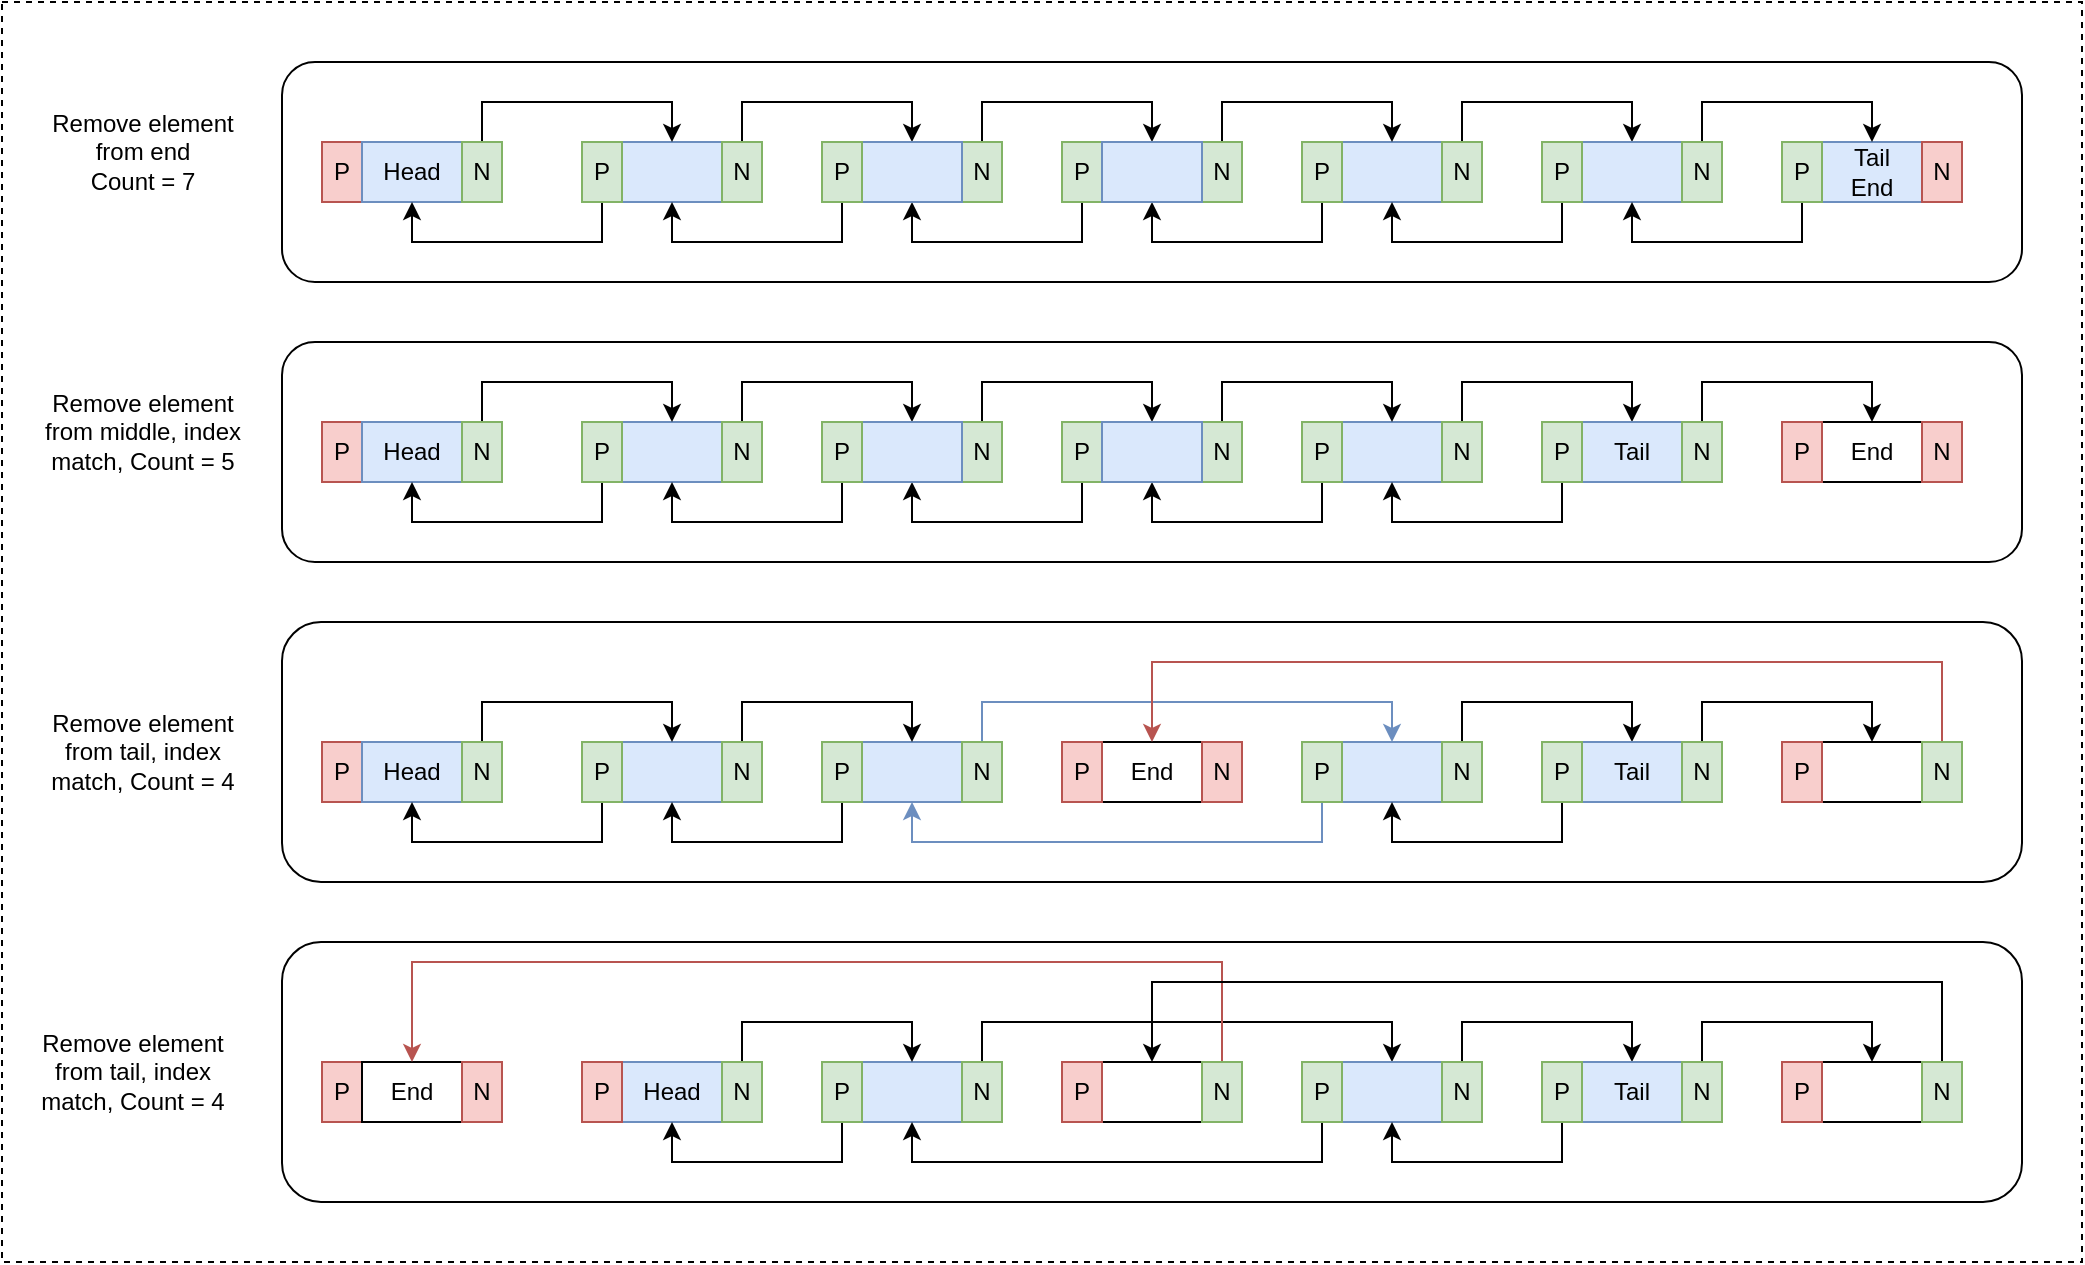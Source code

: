 <mxfile version="21.6.8" type="device">
  <diagram id="AWm_jJoB_fNz4sVHrzt7" name="Page-1">
    <mxGraphModel dx="1434" dy="836" grid="1" gridSize="10" guides="1" tooltips="1" connect="1" arrows="1" fold="1" page="1" pageScale="1" pageWidth="1100" pageHeight="850" math="0" shadow="0">
      <root>
        <mxCell id="0" />
        <mxCell id="1" parent="0" />
        <mxCell id="xCLratQha8wNEaTg-RPP-1" value="" style="rounded=0;whiteSpace=wrap;html=1;dashed=1;" parent="1" vertex="1">
          <mxGeometry x="30" y="10" width="1040" height="630" as="geometry" />
        </mxCell>
        <mxCell id="q6rLTLklX5a6nk730e43-357" value="" style="rounded=1;whiteSpace=wrap;html=1;" parent="1" vertex="1">
          <mxGeometry x="170" y="320" width="870" height="130" as="geometry" />
        </mxCell>
        <mxCell id="q6rLTLklX5a6nk730e43-358" value="P" style="rounded=0;whiteSpace=wrap;html=1;fillColor=#f8cecc;strokeColor=#b85450;" parent="1" vertex="1">
          <mxGeometry x="190" y="380" width="20" height="30" as="geometry" />
        </mxCell>
        <mxCell id="q6rLTLklX5a6nk730e43-359" value="Head" style="rounded=0;whiteSpace=wrap;html=1;fillColor=#dae8fc;strokeColor=#6c8ebf;" parent="1" vertex="1">
          <mxGeometry x="210" y="380" width="50" height="30" as="geometry" />
        </mxCell>
        <mxCell id="q6rLTLklX5a6nk730e43-360" value="N" style="rounded=0;whiteSpace=wrap;html=1;" parent="1" vertex="1">
          <mxGeometry x="260" y="380" width="20" height="30" as="geometry" />
        </mxCell>
        <mxCell id="q6rLTLklX5a6nk730e43-361" value="P" style="rounded=0;whiteSpace=wrap;html=1;" parent="1" vertex="1">
          <mxGeometry x="320" y="380" width="20" height="30" as="geometry" />
        </mxCell>
        <mxCell id="q6rLTLklX5a6nk730e43-362" value="" style="rounded=0;whiteSpace=wrap;html=1;fillColor=#dae8fc;strokeColor=#6c8ebf;" parent="1" vertex="1">
          <mxGeometry x="340" y="380" width="50" height="30" as="geometry" />
        </mxCell>
        <mxCell id="q6rLTLklX5a6nk730e43-363" value="N" style="rounded=0;whiteSpace=wrap;html=1;" parent="1" vertex="1">
          <mxGeometry x="390" y="380" width="20" height="30" as="geometry" />
        </mxCell>
        <mxCell id="q6rLTLklX5a6nk730e43-364" value="P" style="rounded=0;whiteSpace=wrap;html=1;" parent="1" vertex="1">
          <mxGeometry x="440" y="380" width="20" height="30" as="geometry" />
        </mxCell>
        <mxCell id="q6rLTLklX5a6nk730e43-365" value="" style="rounded=0;whiteSpace=wrap;html=1;fillColor=#dae8fc;strokeColor=#6c8ebf;" parent="1" vertex="1">
          <mxGeometry x="460" y="380" width="50" height="30" as="geometry" />
        </mxCell>
        <mxCell id="q6rLTLklX5a6nk730e43-366" value="N" style="rounded=0;whiteSpace=wrap;html=1;" parent="1" vertex="1">
          <mxGeometry x="510" y="380" width="20" height="30" as="geometry" />
        </mxCell>
        <mxCell id="q6rLTLklX5a6nk730e43-367" value="N" style="rounded=0;whiteSpace=wrap;html=1;" parent="1" vertex="1">
          <mxGeometry x="260" y="380" width="20" height="30" as="geometry" />
        </mxCell>
        <mxCell id="q6rLTLklX5a6nk730e43-368" value="P" style="rounded=0;whiteSpace=wrap;html=1;" parent="1" vertex="1">
          <mxGeometry x="320" y="380" width="20" height="30" as="geometry" />
        </mxCell>
        <mxCell id="q6rLTLklX5a6nk730e43-369" value="N" style="rounded=0;whiteSpace=wrap;html=1;" parent="1" vertex="1">
          <mxGeometry x="390" y="380" width="20" height="30" as="geometry" />
        </mxCell>
        <mxCell id="q6rLTLklX5a6nk730e43-370" value="P" style="rounded=0;whiteSpace=wrap;html=1;" parent="1" vertex="1">
          <mxGeometry x="440" y="380" width="20" height="30" as="geometry" />
        </mxCell>
        <mxCell id="q6rLTLklX5a6nk730e43-371" style="edgeStyle=orthogonalEdgeStyle;rounded=0;orthogonalLoop=1;jettySize=auto;html=1;exitX=0.5;exitY=0;exitDx=0;exitDy=0;entryX=0.5;entryY=0;entryDx=0;entryDy=0;" parent="1" source="q6rLTLklX5a6nk730e43-372" target="q6rLTLklX5a6nk730e43-362" edge="1">
          <mxGeometry relative="1" as="geometry" />
        </mxCell>
        <mxCell id="q6rLTLklX5a6nk730e43-372" value="N" style="rounded=0;whiteSpace=wrap;html=1;fillColor=#f8cecc;strokeColor=#b85450;" parent="1" vertex="1">
          <mxGeometry x="260" y="380" width="20" height="30" as="geometry" />
        </mxCell>
        <mxCell id="q6rLTLklX5a6nk730e43-373" style="edgeStyle=orthogonalEdgeStyle;rounded=0;orthogonalLoop=1;jettySize=auto;html=1;exitX=0.5;exitY=1;exitDx=0;exitDy=0;entryX=0.5;entryY=1;entryDx=0;entryDy=0;" parent="1" source="q6rLTLklX5a6nk730e43-374" target="q6rLTLklX5a6nk730e43-359" edge="1">
          <mxGeometry relative="1" as="geometry" />
        </mxCell>
        <mxCell id="q6rLTLklX5a6nk730e43-374" value="P" style="rounded=0;whiteSpace=wrap;html=1;fillColor=#d5e8d4;strokeColor=#82b366;" parent="1" vertex="1">
          <mxGeometry x="320" y="380" width="20" height="30" as="geometry" />
        </mxCell>
        <mxCell id="q6rLTLklX5a6nk730e43-375" style="edgeStyle=orthogonalEdgeStyle;rounded=0;orthogonalLoop=1;jettySize=auto;html=1;exitX=0.5;exitY=0;exitDx=0;exitDy=0;entryX=0.5;entryY=0;entryDx=0;entryDy=0;" parent="1" source="q6rLTLklX5a6nk730e43-376" target="q6rLTLklX5a6nk730e43-365" edge="1">
          <mxGeometry relative="1" as="geometry" />
        </mxCell>
        <mxCell id="q6rLTLklX5a6nk730e43-376" value="N" style="rounded=0;whiteSpace=wrap;html=1;fillColor=#d5e8d4;strokeColor=#82b366;" parent="1" vertex="1">
          <mxGeometry x="390" y="380" width="20" height="30" as="geometry" />
        </mxCell>
        <mxCell id="q6rLTLklX5a6nk730e43-412" style="edgeStyle=orthogonalEdgeStyle;rounded=0;orthogonalLoop=1;jettySize=auto;html=1;exitX=0.5;exitY=1;exitDx=0;exitDy=0;entryX=0.5;entryY=1;entryDx=0;entryDy=0;" parent="1" source="q6rLTLklX5a6nk730e43-377" target="q6rLTLklX5a6nk730e43-362" edge="1">
          <mxGeometry relative="1" as="geometry" />
        </mxCell>
        <mxCell id="q6rLTLklX5a6nk730e43-377" value="P" style="rounded=0;whiteSpace=wrap;html=1;fillColor=#d5e8d4;strokeColor=#82b366;" parent="1" vertex="1">
          <mxGeometry x="440" y="380" width="20" height="30" as="geometry" />
        </mxCell>
        <mxCell id="q6rLTLklX5a6nk730e43-378" style="edgeStyle=orthogonalEdgeStyle;rounded=0;orthogonalLoop=1;jettySize=auto;html=1;exitX=0.5;exitY=0;exitDx=0;exitDy=0;entryX=0.5;entryY=0;entryDx=0;entryDy=0;fillColor=#dae8fc;strokeColor=#6c8ebf;" parent="1" source="q6rLTLklX5a6nk730e43-379" target="q6rLTLklX5a6nk730e43-385" edge="1">
          <mxGeometry relative="1" as="geometry" />
        </mxCell>
        <mxCell id="q6rLTLklX5a6nk730e43-379" value="N" style="rounded=0;whiteSpace=wrap;html=1;fillColor=#d5e8d4;strokeColor=#82b366;" parent="1" vertex="1">
          <mxGeometry x="510" y="380" width="20" height="30" as="geometry" />
        </mxCell>
        <mxCell id="q6rLTLklX5a6nk730e43-380" value="N" style="rounded=0;whiteSpace=wrap;html=1;fillColor=#d5e8d4;strokeColor=#82b366;" parent="1" vertex="1">
          <mxGeometry x="260" y="380" width="20" height="30" as="geometry" />
        </mxCell>
        <mxCell id="q6rLTLklX5a6nk730e43-381" value="P" style="rounded=0;whiteSpace=wrap;html=1;" parent="1" vertex="1">
          <mxGeometry x="560" y="380" width="20" height="30" as="geometry" />
        </mxCell>
        <mxCell id="q6rLTLklX5a6nk730e43-382" value="End" style="rounded=0;whiteSpace=wrap;html=1;" parent="1" vertex="1">
          <mxGeometry x="580" y="380" width="50" height="30" as="geometry" />
        </mxCell>
        <mxCell id="q6rLTLklX5a6nk730e43-383" value="N" style="rounded=0;whiteSpace=wrap;html=1;" parent="1" vertex="1">
          <mxGeometry x="630" y="380" width="20" height="30" as="geometry" />
        </mxCell>
        <mxCell id="q6rLTLklX5a6nk730e43-384" value="P" style="rounded=0;whiteSpace=wrap;html=1;" parent="1" vertex="1">
          <mxGeometry x="680" y="380" width="20" height="30" as="geometry" />
        </mxCell>
        <mxCell id="q6rLTLklX5a6nk730e43-385" value="" style="rounded=0;whiteSpace=wrap;html=1;fillColor=#dae8fc;strokeColor=#6c8ebf;" parent="1" vertex="1">
          <mxGeometry x="700" y="380" width="50" height="30" as="geometry" />
        </mxCell>
        <mxCell id="q6rLTLklX5a6nk730e43-386" value="N" style="rounded=0;whiteSpace=wrap;html=1;" parent="1" vertex="1">
          <mxGeometry x="750" y="380" width="20" height="30" as="geometry" />
        </mxCell>
        <mxCell id="q6rLTLklX5a6nk730e43-387" value="P" style="rounded=0;whiteSpace=wrap;html=1;" parent="1" vertex="1">
          <mxGeometry x="560" y="380" width="20" height="30" as="geometry" />
        </mxCell>
        <mxCell id="q6rLTLklX5a6nk730e43-388" value="N" style="rounded=0;whiteSpace=wrap;html=1;" parent="1" vertex="1">
          <mxGeometry x="630" y="380" width="20" height="30" as="geometry" />
        </mxCell>
        <mxCell id="q6rLTLklX5a6nk730e43-389" value="P" style="rounded=0;whiteSpace=wrap;html=1;" parent="1" vertex="1">
          <mxGeometry x="680" y="380" width="20" height="30" as="geometry" />
        </mxCell>
        <mxCell id="q6rLTLklX5a6nk730e43-390" value="P" style="rounded=0;whiteSpace=wrap;html=1;fillColor=#f8cecc;strokeColor=#b85450;" parent="1" vertex="1">
          <mxGeometry x="560" y="380" width="20" height="30" as="geometry" />
        </mxCell>
        <mxCell id="q6rLTLklX5a6nk730e43-392" value="N" style="rounded=0;whiteSpace=wrap;html=1;fillColor=#f8cecc;strokeColor=#b85450;" parent="1" vertex="1">
          <mxGeometry x="630" y="380" width="20" height="30" as="geometry" />
        </mxCell>
        <mxCell id="q6rLTLklX5a6nk730e43-414" style="edgeStyle=orthogonalEdgeStyle;rounded=0;orthogonalLoop=1;jettySize=auto;html=1;exitX=0.5;exitY=1;exitDx=0;exitDy=0;entryX=0.5;entryY=1;entryDx=0;entryDy=0;fillColor=#dae8fc;strokeColor=#6c8ebf;" parent="1" source="q6rLTLklX5a6nk730e43-393" target="q6rLTLklX5a6nk730e43-365" edge="1">
          <mxGeometry relative="1" as="geometry" />
        </mxCell>
        <mxCell id="q6rLTLklX5a6nk730e43-393" value="P" style="rounded=0;whiteSpace=wrap;html=1;fillColor=#d5e8d4;strokeColor=#82b366;" parent="1" vertex="1">
          <mxGeometry x="680" y="380" width="20" height="30" as="geometry" />
        </mxCell>
        <mxCell id="q6rLTLklX5a6nk730e43-394" style="edgeStyle=orthogonalEdgeStyle;rounded=0;orthogonalLoop=1;jettySize=auto;html=1;exitX=0.5;exitY=0;exitDx=0;exitDy=0;entryX=0.5;entryY=0;entryDx=0;entryDy=0;" parent="1" source="q6rLTLklX5a6nk730e43-395" target="q6rLTLklX5a6nk730e43-397" edge="1">
          <mxGeometry relative="1" as="geometry" />
        </mxCell>
        <mxCell id="q6rLTLklX5a6nk730e43-395" value="N" style="rounded=0;whiteSpace=wrap;html=1;fillColor=#d5e8d4;strokeColor=#82b366;" parent="1" vertex="1">
          <mxGeometry x="750" y="380" width="20" height="30" as="geometry" />
        </mxCell>
        <mxCell id="q6rLTLklX5a6nk730e43-396" value="P" style="rounded=0;whiteSpace=wrap;html=1;" parent="1" vertex="1">
          <mxGeometry x="800" y="380" width="20" height="30" as="geometry" />
        </mxCell>
        <mxCell id="q6rLTLklX5a6nk730e43-397" value="Tail" style="rounded=0;whiteSpace=wrap;html=1;fillColor=#dae8fc;strokeColor=#6c8ebf;" parent="1" vertex="1">
          <mxGeometry x="820" y="380" width="50" height="30" as="geometry" />
        </mxCell>
        <mxCell id="q6rLTLklX5a6nk730e43-398" value="N" style="rounded=0;whiteSpace=wrap;html=1;" parent="1" vertex="1">
          <mxGeometry x="870" y="380" width="20" height="30" as="geometry" />
        </mxCell>
        <mxCell id="q6rLTLklX5a6nk730e43-399" value="P" style="rounded=0;whiteSpace=wrap;html=1;" parent="1" vertex="1">
          <mxGeometry x="920" y="380" width="20" height="30" as="geometry" />
        </mxCell>
        <mxCell id="q6rLTLklX5a6nk730e43-400" value="" style="rounded=0;whiteSpace=wrap;html=1;" parent="1" vertex="1">
          <mxGeometry x="940" y="380" width="50" height="30" as="geometry" />
        </mxCell>
        <mxCell id="q6rLTLklX5a6nk730e43-401" value="N" style="rounded=0;whiteSpace=wrap;html=1;" parent="1" vertex="1">
          <mxGeometry x="990" y="380" width="20" height="30" as="geometry" />
        </mxCell>
        <mxCell id="q6rLTLklX5a6nk730e43-402" value="P" style="rounded=0;whiteSpace=wrap;html=1;" parent="1" vertex="1">
          <mxGeometry x="800" y="380" width="20" height="30" as="geometry" />
        </mxCell>
        <mxCell id="q6rLTLklX5a6nk730e43-403" value="N" style="rounded=0;whiteSpace=wrap;html=1;" parent="1" vertex="1">
          <mxGeometry x="870" y="380" width="20" height="30" as="geometry" />
        </mxCell>
        <mxCell id="q6rLTLklX5a6nk730e43-404" value="P" style="rounded=0;whiteSpace=wrap;html=1;" parent="1" vertex="1">
          <mxGeometry x="920" y="380" width="20" height="30" as="geometry" />
        </mxCell>
        <mxCell id="q6rLTLklX5a6nk730e43-415" style="edgeStyle=orthogonalEdgeStyle;rounded=0;orthogonalLoop=1;jettySize=auto;html=1;exitX=0.5;exitY=1;exitDx=0;exitDy=0;entryX=0.5;entryY=1;entryDx=0;entryDy=0;" parent="1" source="q6rLTLklX5a6nk730e43-405" target="q6rLTLklX5a6nk730e43-385" edge="1">
          <mxGeometry relative="1" as="geometry" />
        </mxCell>
        <mxCell id="q6rLTLklX5a6nk730e43-405" value="P" style="rounded=0;whiteSpace=wrap;html=1;fillColor=#d5e8d4;strokeColor=#82b366;" parent="1" vertex="1">
          <mxGeometry x="800" y="380" width="20" height="30" as="geometry" />
        </mxCell>
        <mxCell id="q6rLTLklX5a6nk730e43-406" style="edgeStyle=orthogonalEdgeStyle;rounded=0;orthogonalLoop=1;jettySize=auto;html=1;exitX=0.5;exitY=0;exitDx=0;exitDy=0;entryX=0.5;entryY=0;entryDx=0;entryDy=0;" parent="1" source="q6rLTLklX5a6nk730e43-407" target="q6rLTLklX5a6nk730e43-400" edge="1">
          <mxGeometry relative="1" as="geometry" />
        </mxCell>
        <mxCell id="q6rLTLklX5a6nk730e43-407" value="N" style="rounded=0;whiteSpace=wrap;html=1;fillColor=#d5e8d4;strokeColor=#82b366;" parent="1" vertex="1">
          <mxGeometry x="870" y="380" width="20" height="30" as="geometry" />
        </mxCell>
        <mxCell id="q6rLTLklX5a6nk730e43-408" value="P" style="rounded=0;whiteSpace=wrap;html=1;fillColor=#f8cecc;strokeColor=#b85450;" parent="1" vertex="1">
          <mxGeometry x="920" y="380" width="20" height="30" as="geometry" />
        </mxCell>
        <mxCell id="q6rLTLklX5a6nk730e43-417" style="edgeStyle=orthogonalEdgeStyle;rounded=0;orthogonalLoop=1;jettySize=auto;html=1;exitX=0.5;exitY=0;exitDx=0;exitDy=0;entryX=0.5;entryY=0;entryDx=0;entryDy=0;fillColor=#f8cecc;strokeColor=#b85450;" parent="1" source="q6rLTLklX5a6nk730e43-409" target="q6rLTLklX5a6nk730e43-382" edge="1">
          <mxGeometry relative="1" as="geometry">
            <Array as="points">
              <mxPoint x="1000" y="340" />
              <mxPoint x="605" y="340" />
            </Array>
          </mxGeometry>
        </mxCell>
        <mxCell id="q6rLTLklX5a6nk730e43-409" value="N" style="rounded=0;whiteSpace=wrap;html=1;fillColor=#d5e8d4;strokeColor=#82b366;" parent="1" vertex="1">
          <mxGeometry x="990" y="380" width="20" height="30" as="geometry" />
        </mxCell>
        <mxCell id="q6rLTLklX5a6nk730e43-410" value="Remove element &lt;br&gt;from tail, index &lt;br&gt;match, Count = 4" style="text;html=1;align=center;verticalAlign=middle;resizable=0;points=[];autosize=1;strokeColor=none;fillColor=none;" parent="1" vertex="1">
          <mxGeometry x="40" y="355" width="120" height="60" as="geometry" />
        </mxCell>
        <mxCell id="q6rLTLklX5a6nk730e43-418" value="" style="rounded=1;whiteSpace=wrap;html=1;" parent="1" vertex="1">
          <mxGeometry x="170" y="480" width="870" height="130" as="geometry" />
        </mxCell>
        <mxCell id="q6rLTLklX5a6nk730e43-419" value="P" style="rounded=0;whiteSpace=wrap;html=1;fillColor=#f8cecc;strokeColor=#b85450;" parent="1" vertex="1">
          <mxGeometry x="190" y="540" width="20" height="30" as="geometry" />
        </mxCell>
        <mxCell id="q6rLTLklX5a6nk730e43-420" value="End" style="rounded=0;whiteSpace=wrap;html=1;" parent="1" vertex="1">
          <mxGeometry x="210" y="540" width="50" height="30" as="geometry" />
        </mxCell>
        <mxCell id="q6rLTLklX5a6nk730e43-421" value="N" style="rounded=0;whiteSpace=wrap;html=1;" parent="1" vertex="1">
          <mxGeometry x="260" y="540" width="20" height="30" as="geometry" />
        </mxCell>
        <mxCell id="q6rLTLklX5a6nk730e43-422" value="P" style="rounded=0;whiteSpace=wrap;html=1;" parent="1" vertex="1">
          <mxGeometry x="320" y="540" width="20" height="30" as="geometry" />
        </mxCell>
        <mxCell id="q6rLTLklX5a6nk730e43-423" value="Head" style="rounded=0;whiteSpace=wrap;html=1;fillColor=#dae8fc;strokeColor=#6c8ebf;" parent="1" vertex="1">
          <mxGeometry x="340" y="540" width="50" height="30" as="geometry" />
        </mxCell>
        <mxCell id="q6rLTLklX5a6nk730e43-424" value="N" style="rounded=0;whiteSpace=wrap;html=1;" parent="1" vertex="1">
          <mxGeometry x="390" y="540" width="20" height="30" as="geometry" />
        </mxCell>
        <mxCell id="q6rLTLklX5a6nk730e43-425" value="P" style="rounded=0;whiteSpace=wrap;html=1;" parent="1" vertex="1">
          <mxGeometry x="440" y="540" width="20" height="30" as="geometry" />
        </mxCell>
        <mxCell id="q6rLTLklX5a6nk730e43-426" value="" style="rounded=0;whiteSpace=wrap;html=1;fillColor=#dae8fc;strokeColor=#6c8ebf;" parent="1" vertex="1">
          <mxGeometry x="460" y="540" width="50" height="30" as="geometry" />
        </mxCell>
        <mxCell id="q6rLTLklX5a6nk730e43-427" value="N" style="rounded=0;whiteSpace=wrap;html=1;" parent="1" vertex="1">
          <mxGeometry x="510" y="540" width="20" height="30" as="geometry" />
        </mxCell>
        <mxCell id="q6rLTLklX5a6nk730e43-428" value="N" style="rounded=0;whiteSpace=wrap;html=1;" parent="1" vertex="1">
          <mxGeometry x="260" y="540" width="20" height="30" as="geometry" />
        </mxCell>
        <mxCell id="q6rLTLklX5a6nk730e43-429" value="P" style="rounded=0;whiteSpace=wrap;html=1;" parent="1" vertex="1">
          <mxGeometry x="320" y="540" width="20" height="30" as="geometry" />
        </mxCell>
        <mxCell id="q6rLTLklX5a6nk730e43-430" value="N" style="rounded=0;whiteSpace=wrap;html=1;" parent="1" vertex="1">
          <mxGeometry x="390" y="540" width="20" height="30" as="geometry" />
        </mxCell>
        <mxCell id="q6rLTLklX5a6nk730e43-431" value="P" style="rounded=0;whiteSpace=wrap;html=1;" parent="1" vertex="1">
          <mxGeometry x="440" y="540" width="20" height="30" as="geometry" />
        </mxCell>
        <mxCell id="q6rLTLklX5a6nk730e43-433" value="N" style="rounded=0;whiteSpace=wrap;html=1;fillColor=#f8cecc;strokeColor=#b85450;" parent="1" vertex="1">
          <mxGeometry x="260" y="540" width="20" height="30" as="geometry" />
        </mxCell>
        <mxCell id="q6rLTLklX5a6nk730e43-435" value="P" style="rounded=0;whiteSpace=wrap;html=1;fillColor=#f8cecc;strokeColor=#b85450;" parent="1" vertex="1">
          <mxGeometry x="320" y="540" width="20" height="30" as="geometry" />
        </mxCell>
        <mxCell id="q6rLTLklX5a6nk730e43-436" style="edgeStyle=orthogonalEdgeStyle;rounded=0;orthogonalLoop=1;jettySize=auto;html=1;exitX=0.5;exitY=0;exitDx=0;exitDy=0;entryX=0.5;entryY=0;entryDx=0;entryDy=0;" parent="1" source="q6rLTLklX5a6nk730e43-437" target="q6rLTLklX5a6nk730e43-426" edge="1">
          <mxGeometry relative="1" as="geometry" />
        </mxCell>
        <mxCell id="q6rLTLklX5a6nk730e43-437" value="N" style="rounded=0;whiteSpace=wrap;html=1;fillColor=#d5e8d4;strokeColor=#82b366;" parent="1" vertex="1">
          <mxGeometry x="390" y="540" width="20" height="30" as="geometry" />
        </mxCell>
        <mxCell id="q6rLTLklX5a6nk730e43-438" style="edgeStyle=orthogonalEdgeStyle;rounded=0;orthogonalLoop=1;jettySize=auto;html=1;exitX=0.5;exitY=1;exitDx=0;exitDy=0;entryX=0.5;entryY=1;entryDx=0;entryDy=0;" parent="1" source="q6rLTLklX5a6nk730e43-439" target="q6rLTLklX5a6nk730e43-423" edge="1">
          <mxGeometry relative="1" as="geometry" />
        </mxCell>
        <mxCell id="q6rLTLklX5a6nk730e43-439" value="P" style="rounded=0;whiteSpace=wrap;html=1;fillColor=#d5e8d4;strokeColor=#82b366;" parent="1" vertex="1">
          <mxGeometry x="440" y="540" width="20" height="30" as="geometry" />
        </mxCell>
        <mxCell id="q6rLTLklX5a6nk730e43-440" style="edgeStyle=orthogonalEdgeStyle;rounded=0;orthogonalLoop=1;jettySize=auto;html=1;exitX=0.5;exitY=0;exitDx=0;exitDy=0;entryX=0.5;entryY=0;entryDx=0;entryDy=0;" parent="1" source="q6rLTLklX5a6nk730e43-441" target="q6rLTLklX5a6nk730e43-447" edge="1">
          <mxGeometry relative="1" as="geometry" />
        </mxCell>
        <mxCell id="q6rLTLklX5a6nk730e43-441" value="N" style="rounded=0;whiteSpace=wrap;html=1;fillColor=#d5e8d4;strokeColor=#82b366;" parent="1" vertex="1">
          <mxGeometry x="510" y="540" width="20" height="30" as="geometry" />
        </mxCell>
        <mxCell id="q6rLTLklX5a6nk730e43-442" value="N" style="rounded=0;whiteSpace=wrap;html=1;fillColor=#f8cecc;strokeColor=#b85450;" parent="1" vertex="1">
          <mxGeometry x="260" y="540" width="20" height="30" as="geometry" />
        </mxCell>
        <mxCell id="q6rLTLklX5a6nk730e43-443" value="P" style="rounded=0;whiteSpace=wrap;html=1;" parent="1" vertex="1">
          <mxGeometry x="560" y="540" width="20" height="30" as="geometry" />
        </mxCell>
        <mxCell id="q6rLTLklX5a6nk730e43-444" value="" style="rounded=0;whiteSpace=wrap;html=1;" parent="1" vertex="1">
          <mxGeometry x="580" y="540" width="50" height="30" as="geometry" />
        </mxCell>
        <mxCell id="q6rLTLklX5a6nk730e43-445" value="N" style="rounded=0;whiteSpace=wrap;html=1;" parent="1" vertex="1">
          <mxGeometry x="630" y="540" width="20" height="30" as="geometry" />
        </mxCell>
        <mxCell id="q6rLTLklX5a6nk730e43-446" value="P" style="rounded=0;whiteSpace=wrap;html=1;" parent="1" vertex="1">
          <mxGeometry x="680" y="540" width="20" height="30" as="geometry" />
        </mxCell>
        <mxCell id="q6rLTLklX5a6nk730e43-447" value="" style="rounded=0;whiteSpace=wrap;html=1;fillColor=#dae8fc;strokeColor=#6c8ebf;" parent="1" vertex="1">
          <mxGeometry x="700" y="540" width="50" height="30" as="geometry" />
        </mxCell>
        <mxCell id="q6rLTLklX5a6nk730e43-448" value="N" style="rounded=0;whiteSpace=wrap;html=1;" parent="1" vertex="1">
          <mxGeometry x="750" y="540" width="20" height="30" as="geometry" />
        </mxCell>
        <mxCell id="q6rLTLklX5a6nk730e43-449" value="P" style="rounded=0;whiteSpace=wrap;html=1;" parent="1" vertex="1">
          <mxGeometry x="560" y="540" width="20" height="30" as="geometry" />
        </mxCell>
        <mxCell id="q6rLTLklX5a6nk730e43-450" value="N" style="rounded=0;whiteSpace=wrap;html=1;" parent="1" vertex="1">
          <mxGeometry x="630" y="540" width="20" height="30" as="geometry" />
        </mxCell>
        <mxCell id="q6rLTLklX5a6nk730e43-451" value="P" style="rounded=0;whiteSpace=wrap;html=1;" parent="1" vertex="1">
          <mxGeometry x="680" y="540" width="20" height="30" as="geometry" />
        </mxCell>
        <mxCell id="q6rLTLklX5a6nk730e43-452" value="P" style="rounded=0;whiteSpace=wrap;html=1;fillColor=#f8cecc;strokeColor=#b85450;" parent="1" vertex="1">
          <mxGeometry x="560" y="540" width="20" height="30" as="geometry" />
        </mxCell>
        <mxCell id="q6rLTLklX5a6nk730e43-474" style="edgeStyle=orthogonalEdgeStyle;rounded=0;orthogonalLoop=1;jettySize=auto;html=1;exitX=0.5;exitY=0;exitDx=0;exitDy=0;entryX=0.5;entryY=0;entryDx=0;entryDy=0;fillColor=#f8cecc;strokeColor=#b85450;" parent="1" source="q6rLTLklX5a6nk730e43-453" target="q6rLTLklX5a6nk730e43-420" edge="1">
          <mxGeometry relative="1" as="geometry">
            <Array as="points">
              <mxPoint x="640" y="490" />
              <mxPoint x="235" y="490" />
            </Array>
          </mxGeometry>
        </mxCell>
        <mxCell id="q6rLTLklX5a6nk730e43-453" value="N" style="rounded=0;whiteSpace=wrap;html=1;fillColor=#d5e8d4;strokeColor=#82b366;" parent="1" vertex="1">
          <mxGeometry x="630" y="540" width="20" height="30" as="geometry" />
        </mxCell>
        <mxCell id="q6rLTLklX5a6nk730e43-454" style="edgeStyle=orthogonalEdgeStyle;rounded=0;orthogonalLoop=1;jettySize=auto;html=1;exitX=0.5;exitY=1;exitDx=0;exitDy=0;entryX=0.5;entryY=1;entryDx=0;entryDy=0;" parent="1" source="q6rLTLklX5a6nk730e43-455" target="q6rLTLklX5a6nk730e43-426" edge="1">
          <mxGeometry relative="1" as="geometry" />
        </mxCell>
        <mxCell id="q6rLTLklX5a6nk730e43-455" value="P" style="rounded=0;whiteSpace=wrap;html=1;fillColor=#d5e8d4;strokeColor=#82b366;" parent="1" vertex="1">
          <mxGeometry x="680" y="540" width="20" height="30" as="geometry" />
        </mxCell>
        <mxCell id="q6rLTLklX5a6nk730e43-456" style="edgeStyle=orthogonalEdgeStyle;rounded=0;orthogonalLoop=1;jettySize=auto;html=1;exitX=0.5;exitY=0;exitDx=0;exitDy=0;entryX=0.5;entryY=0;entryDx=0;entryDy=0;" parent="1" source="q6rLTLklX5a6nk730e43-457" target="q6rLTLklX5a6nk730e43-459" edge="1">
          <mxGeometry relative="1" as="geometry" />
        </mxCell>
        <mxCell id="q6rLTLklX5a6nk730e43-457" value="N" style="rounded=0;whiteSpace=wrap;html=1;fillColor=#d5e8d4;strokeColor=#82b366;" parent="1" vertex="1">
          <mxGeometry x="750" y="540" width="20" height="30" as="geometry" />
        </mxCell>
        <mxCell id="q6rLTLklX5a6nk730e43-458" value="P" style="rounded=0;whiteSpace=wrap;html=1;" parent="1" vertex="1">
          <mxGeometry x="800" y="540" width="20" height="30" as="geometry" />
        </mxCell>
        <mxCell id="q6rLTLklX5a6nk730e43-459" value="Tail" style="rounded=0;whiteSpace=wrap;html=1;fillColor=#dae8fc;strokeColor=#6c8ebf;" parent="1" vertex="1">
          <mxGeometry x="820" y="540" width="50" height="30" as="geometry" />
        </mxCell>
        <mxCell id="q6rLTLklX5a6nk730e43-460" value="N" style="rounded=0;whiteSpace=wrap;html=1;" parent="1" vertex="1">
          <mxGeometry x="870" y="540" width="20" height="30" as="geometry" />
        </mxCell>
        <mxCell id="q6rLTLklX5a6nk730e43-461" value="P" style="rounded=0;whiteSpace=wrap;html=1;" parent="1" vertex="1">
          <mxGeometry x="920" y="540" width="20" height="30" as="geometry" />
        </mxCell>
        <mxCell id="q6rLTLklX5a6nk730e43-462" value="" style="rounded=0;whiteSpace=wrap;html=1;" parent="1" vertex="1">
          <mxGeometry x="940" y="540" width="50" height="30" as="geometry" />
        </mxCell>
        <mxCell id="q6rLTLklX5a6nk730e43-463" value="N" style="rounded=0;whiteSpace=wrap;html=1;" parent="1" vertex="1">
          <mxGeometry x="990" y="540" width="20" height="30" as="geometry" />
        </mxCell>
        <mxCell id="q6rLTLklX5a6nk730e43-464" value="P" style="rounded=0;whiteSpace=wrap;html=1;" parent="1" vertex="1">
          <mxGeometry x="800" y="540" width="20" height="30" as="geometry" />
        </mxCell>
        <mxCell id="q6rLTLklX5a6nk730e43-465" value="N" style="rounded=0;whiteSpace=wrap;html=1;" parent="1" vertex="1">
          <mxGeometry x="870" y="540" width="20" height="30" as="geometry" />
        </mxCell>
        <mxCell id="q6rLTLklX5a6nk730e43-466" value="P" style="rounded=0;whiteSpace=wrap;html=1;" parent="1" vertex="1">
          <mxGeometry x="920" y="540" width="20" height="30" as="geometry" />
        </mxCell>
        <mxCell id="q6rLTLklX5a6nk730e43-467" style="edgeStyle=orthogonalEdgeStyle;rounded=0;orthogonalLoop=1;jettySize=auto;html=1;exitX=0.5;exitY=1;exitDx=0;exitDy=0;entryX=0.5;entryY=1;entryDx=0;entryDy=0;" parent="1" source="q6rLTLklX5a6nk730e43-468" target="q6rLTLklX5a6nk730e43-447" edge="1">
          <mxGeometry relative="1" as="geometry" />
        </mxCell>
        <mxCell id="q6rLTLklX5a6nk730e43-468" value="P" style="rounded=0;whiteSpace=wrap;html=1;fillColor=#d5e8d4;strokeColor=#82b366;" parent="1" vertex="1">
          <mxGeometry x="800" y="540" width="20" height="30" as="geometry" />
        </mxCell>
        <mxCell id="q6rLTLklX5a6nk730e43-469" style="edgeStyle=orthogonalEdgeStyle;rounded=0;orthogonalLoop=1;jettySize=auto;html=1;exitX=0.5;exitY=0;exitDx=0;exitDy=0;entryX=0.5;entryY=0;entryDx=0;entryDy=0;" parent="1" source="q6rLTLklX5a6nk730e43-470" target="q6rLTLklX5a6nk730e43-462" edge="1">
          <mxGeometry relative="1" as="geometry" />
        </mxCell>
        <mxCell id="q6rLTLklX5a6nk730e43-470" value="N" style="rounded=0;whiteSpace=wrap;html=1;fillColor=#d5e8d4;strokeColor=#82b366;" parent="1" vertex="1">
          <mxGeometry x="870" y="540" width="20" height="30" as="geometry" />
        </mxCell>
        <mxCell id="q6rLTLklX5a6nk730e43-471" value="P" style="rounded=0;whiteSpace=wrap;html=1;fillColor=#f8cecc;strokeColor=#b85450;" parent="1" vertex="1">
          <mxGeometry x="920" y="540" width="20" height="30" as="geometry" />
        </mxCell>
        <mxCell id="q6rLTLklX5a6nk730e43-472" style="edgeStyle=orthogonalEdgeStyle;rounded=0;orthogonalLoop=1;jettySize=auto;html=1;exitX=0.5;exitY=0;exitDx=0;exitDy=0;entryX=0.5;entryY=0;entryDx=0;entryDy=0;" parent="1" source="q6rLTLklX5a6nk730e43-473" target="q6rLTLklX5a6nk730e43-444" edge="1">
          <mxGeometry relative="1" as="geometry">
            <Array as="points">
              <mxPoint x="1000" y="500" />
              <mxPoint x="605" y="500" />
            </Array>
          </mxGeometry>
        </mxCell>
        <mxCell id="q6rLTLklX5a6nk730e43-473" value="N" style="rounded=0;whiteSpace=wrap;html=1;fillColor=#d5e8d4;strokeColor=#82b366;" parent="1" vertex="1">
          <mxGeometry x="990" y="540" width="20" height="30" as="geometry" />
        </mxCell>
        <mxCell id="q6rLTLklX5a6nk730e43-640" value="" style="rounded=1;whiteSpace=wrap;html=1;" parent="1" vertex="1">
          <mxGeometry x="170" y="180" width="870" height="110" as="geometry" />
        </mxCell>
        <mxCell id="q6rLTLklX5a6nk730e43-641" value="P" style="rounded=0;whiteSpace=wrap;html=1;fillColor=#f8cecc;strokeColor=#b85450;" parent="1" vertex="1">
          <mxGeometry x="190" y="220" width="20" height="30" as="geometry" />
        </mxCell>
        <mxCell id="q6rLTLklX5a6nk730e43-642" value="Head" style="rounded=0;whiteSpace=wrap;html=1;fillColor=#dae8fc;strokeColor=#6c8ebf;" parent="1" vertex="1">
          <mxGeometry x="210" y="220" width="50" height="30" as="geometry" />
        </mxCell>
        <mxCell id="q6rLTLklX5a6nk730e43-643" value="N" style="rounded=0;whiteSpace=wrap;html=1;" parent="1" vertex="1">
          <mxGeometry x="260" y="220" width="20" height="30" as="geometry" />
        </mxCell>
        <mxCell id="q6rLTLklX5a6nk730e43-644" value="P" style="rounded=0;whiteSpace=wrap;html=1;" parent="1" vertex="1">
          <mxGeometry x="320" y="220" width="20" height="30" as="geometry" />
        </mxCell>
        <mxCell id="q6rLTLklX5a6nk730e43-645" value="" style="rounded=0;whiteSpace=wrap;html=1;fillColor=#dae8fc;strokeColor=#6c8ebf;" parent="1" vertex="1">
          <mxGeometry x="340" y="220" width="50" height="30" as="geometry" />
        </mxCell>
        <mxCell id="q6rLTLklX5a6nk730e43-646" value="N" style="rounded=0;whiteSpace=wrap;html=1;" parent="1" vertex="1">
          <mxGeometry x="390" y="220" width="20" height="30" as="geometry" />
        </mxCell>
        <mxCell id="q6rLTLklX5a6nk730e43-647" value="P" style="rounded=0;whiteSpace=wrap;html=1;" parent="1" vertex="1">
          <mxGeometry x="440" y="220" width="20" height="30" as="geometry" />
        </mxCell>
        <mxCell id="q6rLTLklX5a6nk730e43-648" value="" style="rounded=0;whiteSpace=wrap;html=1;" parent="1" vertex="1">
          <mxGeometry x="460" y="220" width="50" height="30" as="geometry" />
        </mxCell>
        <mxCell id="q6rLTLklX5a6nk730e43-649" value="N" style="rounded=0;whiteSpace=wrap;html=1;" parent="1" vertex="1">
          <mxGeometry x="510" y="220" width="20" height="30" as="geometry" />
        </mxCell>
        <mxCell id="q6rLTLklX5a6nk730e43-650" value="N" style="rounded=0;whiteSpace=wrap;html=1;" parent="1" vertex="1">
          <mxGeometry x="260" y="220" width="20" height="30" as="geometry" />
        </mxCell>
        <mxCell id="q6rLTLklX5a6nk730e43-651" value="P" style="rounded=0;whiteSpace=wrap;html=1;" parent="1" vertex="1">
          <mxGeometry x="320" y="220" width="20" height="30" as="geometry" />
        </mxCell>
        <mxCell id="q6rLTLklX5a6nk730e43-652" value="N" style="rounded=0;whiteSpace=wrap;html=1;" parent="1" vertex="1">
          <mxGeometry x="390" y="220" width="20" height="30" as="geometry" />
        </mxCell>
        <mxCell id="q6rLTLklX5a6nk730e43-653" value="P" style="rounded=0;whiteSpace=wrap;html=1;" parent="1" vertex="1">
          <mxGeometry x="440" y="220" width="20" height="30" as="geometry" />
        </mxCell>
        <mxCell id="q6rLTLklX5a6nk730e43-654" style="edgeStyle=orthogonalEdgeStyle;rounded=0;orthogonalLoop=1;jettySize=auto;html=1;exitX=0.5;exitY=0;exitDx=0;exitDy=0;entryX=0.5;entryY=0;entryDx=0;entryDy=0;" parent="1" source="q6rLTLklX5a6nk730e43-655" target="q6rLTLklX5a6nk730e43-645" edge="1">
          <mxGeometry relative="1" as="geometry" />
        </mxCell>
        <mxCell id="q6rLTLklX5a6nk730e43-655" value="N" style="rounded=0;whiteSpace=wrap;html=1;fillColor=#f8cecc;strokeColor=#b85450;" parent="1" vertex="1">
          <mxGeometry x="260" y="220" width="20" height="30" as="geometry" />
        </mxCell>
        <mxCell id="q6rLTLklX5a6nk730e43-656" style="edgeStyle=orthogonalEdgeStyle;rounded=0;orthogonalLoop=1;jettySize=auto;html=1;exitX=0.5;exitY=1;exitDx=0;exitDy=0;entryX=0.5;entryY=1;entryDx=0;entryDy=0;" parent="1" source="q6rLTLklX5a6nk730e43-657" target="q6rLTLklX5a6nk730e43-642" edge="1">
          <mxGeometry relative="1" as="geometry" />
        </mxCell>
        <mxCell id="q6rLTLklX5a6nk730e43-657" value="P" style="rounded=0;whiteSpace=wrap;html=1;fillColor=#d5e8d4;strokeColor=#82b366;" parent="1" vertex="1">
          <mxGeometry x="320" y="220" width="20" height="30" as="geometry" />
        </mxCell>
        <mxCell id="q6rLTLklX5a6nk730e43-658" style="edgeStyle=orthogonalEdgeStyle;rounded=0;orthogonalLoop=1;jettySize=auto;html=1;exitX=0.5;exitY=0;exitDx=0;exitDy=0;entryX=0.5;entryY=0;entryDx=0;entryDy=0;" parent="1" source="q6rLTLklX5a6nk730e43-659" target="q6rLTLklX5a6nk730e43-648" edge="1">
          <mxGeometry relative="1" as="geometry" />
        </mxCell>
        <mxCell id="q6rLTLklX5a6nk730e43-659" value="N" style="rounded=0;whiteSpace=wrap;html=1;fillColor=#d5e8d4;strokeColor=#82b366;" parent="1" vertex="1">
          <mxGeometry x="390" y="220" width="20" height="30" as="geometry" />
        </mxCell>
        <mxCell id="q6rLTLklX5a6nk730e43-660" value="P" style="rounded=0;whiteSpace=wrap;html=1;fillColor=#f8cecc;strokeColor=#b85450;" parent="1" vertex="1">
          <mxGeometry x="440" y="220" width="20" height="30" as="geometry" />
        </mxCell>
        <mxCell id="q6rLTLklX5a6nk730e43-661" style="edgeStyle=orthogonalEdgeStyle;rounded=0;orthogonalLoop=1;jettySize=auto;html=1;exitX=0.5;exitY=0;exitDx=0;exitDy=0;entryX=0.5;entryY=0;entryDx=0;entryDy=0;" parent="1" source="q6rLTLklX5a6nk730e43-662" target="q6rLTLklX5a6nk730e43-665" edge="1">
          <mxGeometry relative="1" as="geometry" />
        </mxCell>
        <mxCell id="q6rLTLklX5a6nk730e43-662" value="N" style="rounded=0;whiteSpace=wrap;html=1;fillColor=#d5e8d4;strokeColor=#82b366;" parent="1" vertex="1">
          <mxGeometry x="510" y="220" width="20" height="30" as="geometry" />
        </mxCell>
        <mxCell id="q6rLTLklX5a6nk730e43-663" value="N" style="rounded=0;whiteSpace=wrap;html=1;fillColor=#d5e8d4;strokeColor=#82b366;" parent="1" vertex="1">
          <mxGeometry x="260" y="220" width="20" height="30" as="geometry" />
        </mxCell>
        <mxCell id="q6rLTLklX5a6nk730e43-664" value="P" style="rounded=0;whiteSpace=wrap;html=1;" parent="1" vertex="1">
          <mxGeometry x="560" y="220" width="20" height="30" as="geometry" />
        </mxCell>
        <mxCell id="q6rLTLklX5a6nk730e43-665" value="" style="rounded=0;whiteSpace=wrap;html=1;" parent="1" vertex="1">
          <mxGeometry x="580" y="220" width="50" height="30" as="geometry" />
        </mxCell>
        <mxCell id="q6rLTLklX5a6nk730e43-666" value="N" style="rounded=0;whiteSpace=wrap;html=1;" parent="1" vertex="1">
          <mxGeometry x="630" y="220" width="20" height="30" as="geometry" />
        </mxCell>
        <mxCell id="q6rLTLklX5a6nk730e43-667" value="P" style="rounded=0;whiteSpace=wrap;html=1;" parent="1" vertex="1">
          <mxGeometry x="680" y="220" width="20" height="30" as="geometry" />
        </mxCell>
        <mxCell id="q6rLTLklX5a6nk730e43-668" value="" style="rounded=0;whiteSpace=wrap;html=1;fillColor=#dae8fc;strokeColor=#6c8ebf;" parent="1" vertex="1">
          <mxGeometry x="700" y="220" width="50" height="30" as="geometry" />
        </mxCell>
        <mxCell id="q6rLTLklX5a6nk730e43-669" value="N" style="rounded=0;whiteSpace=wrap;html=1;" parent="1" vertex="1">
          <mxGeometry x="750" y="220" width="20" height="30" as="geometry" />
        </mxCell>
        <mxCell id="q6rLTLklX5a6nk730e43-670" value="P" style="rounded=0;whiteSpace=wrap;html=1;" parent="1" vertex="1">
          <mxGeometry x="560" y="220" width="20" height="30" as="geometry" />
        </mxCell>
        <mxCell id="q6rLTLklX5a6nk730e43-671" value="N" style="rounded=0;whiteSpace=wrap;html=1;" parent="1" vertex="1">
          <mxGeometry x="630" y="220" width="20" height="30" as="geometry" />
        </mxCell>
        <mxCell id="q6rLTLklX5a6nk730e43-672" value="P" style="rounded=0;whiteSpace=wrap;html=1;" parent="1" vertex="1">
          <mxGeometry x="680" y="220" width="20" height="30" as="geometry" />
        </mxCell>
        <mxCell id="q6rLTLklX5a6nk730e43-700" style="edgeStyle=orthogonalEdgeStyle;rounded=0;orthogonalLoop=1;jettySize=auto;html=1;exitX=0.5;exitY=1;exitDx=0;exitDy=0;entryX=0.5;entryY=1;entryDx=0;entryDy=0;" parent="1" source="q6rLTLklX5a6nk730e43-673" target="q6rLTLklX5a6nk730e43-694" edge="1">
          <mxGeometry relative="1" as="geometry" />
        </mxCell>
        <mxCell id="q6rLTLklX5a6nk730e43-673" value="P" style="rounded=0;whiteSpace=wrap;html=1;fillColor=#d5e8d4;strokeColor=#82b366;" parent="1" vertex="1">
          <mxGeometry x="560" y="220" width="20" height="30" as="geometry" />
        </mxCell>
        <mxCell id="q6rLTLklX5a6nk730e43-674" style="edgeStyle=orthogonalEdgeStyle;rounded=0;orthogonalLoop=1;jettySize=auto;html=1;exitX=0.5;exitY=0;exitDx=0;exitDy=0;entryX=0.5;entryY=0;entryDx=0;entryDy=0;" parent="1" source="q6rLTLklX5a6nk730e43-675" target="q6rLTLklX5a6nk730e43-668" edge="1">
          <mxGeometry relative="1" as="geometry" />
        </mxCell>
        <mxCell id="q6rLTLklX5a6nk730e43-675" value="N" style="rounded=0;whiteSpace=wrap;html=1;fillColor=#d5e8d4;strokeColor=#82b366;" parent="1" vertex="1">
          <mxGeometry x="630" y="220" width="20" height="30" as="geometry" />
        </mxCell>
        <mxCell id="q6rLTLklX5a6nk730e43-701" style="edgeStyle=orthogonalEdgeStyle;rounded=0;orthogonalLoop=1;jettySize=auto;html=1;exitX=0.5;exitY=1;exitDx=0;exitDy=0;entryX=0.5;entryY=1;entryDx=0;entryDy=0;" parent="1" source="q6rLTLklX5a6nk730e43-676" target="q6rLTLklX5a6nk730e43-695" edge="1">
          <mxGeometry relative="1" as="geometry" />
        </mxCell>
        <mxCell id="q6rLTLklX5a6nk730e43-676" value="P" style="rounded=0;whiteSpace=wrap;html=1;fillColor=#d5e8d4;strokeColor=#82b366;" parent="1" vertex="1">
          <mxGeometry x="680" y="220" width="20" height="30" as="geometry" />
        </mxCell>
        <mxCell id="q6rLTLklX5a6nk730e43-677" style="edgeStyle=orthogonalEdgeStyle;rounded=0;orthogonalLoop=1;jettySize=auto;html=1;exitX=0.5;exitY=0;exitDx=0;exitDy=0;entryX=0.5;entryY=0;entryDx=0;entryDy=0;" parent="1" source="q6rLTLklX5a6nk730e43-678" target="q6rLTLklX5a6nk730e43-680" edge="1">
          <mxGeometry relative="1" as="geometry" />
        </mxCell>
        <mxCell id="q6rLTLklX5a6nk730e43-678" value="N" style="rounded=0;whiteSpace=wrap;html=1;fillColor=#d5e8d4;strokeColor=#82b366;" parent="1" vertex="1">
          <mxGeometry x="750" y="220" width="20" height="30" as="geometry" />
        </mxCell>
        <mxCell id="q6rLTLklX5a6nk730e43-679" value="P" style="rounded=0;whiteSpace=wrap;html=1;" parent="1" vertex="1">
          <mxGeometry x="800" y="220" width="20" height="30" as="geometry" />
        </mxCell>
        <mxCell id="q6rLTLklX5a6nk730e43-680" value="Tail" style="rounded=0;whiteSpace=wrap;html=1;fillColor=#dae8fc;strokeColor=#6c8ebf;" parent="1" vertex="1">
          <mxGeometry x="820" y="220" width="50" height="30" as="geometry" />
        </mxCell>
        <mxCell id="q6rLTLklX5a6nk730e43-681" value="N" style="rounded=0;whiteSpace=wrap;html=1;" parent="1" vertex="1">
          <mxGeometry x="870" y="220" width="20" height="30" as="geometry" />
        </mxCell>
        <mxCell id="q6rLTLklX5a6nk730e43-682" value="P" style="rounded=0;whiteSpace=wrap;html=1;" parent="1" vertex="1">
          <mxGeometry x="920" y="220" width="20" height="30" as="geometry" />
        </mxCell>
        <mxCell id="q6rLTLklX5a6nk730e43-683" value="End" style="rounded=0;whiteSpace=wrap;html=1;" parent="1" vertex="1">
          <mxGeometry x="940" y="220" width="50" height="30" as="geometry" />
        </mxCell>
        <mxCell id="q6rLTLklX5a6nk730e43-684" value="N" style="rounded=0;whiteSpace=wrap;html=1;" parent="1" vertex="1">
          <mxGeometry x="990" y="220" width="20" height="30" as="geometry" />
        </mxCell>
        <mxCell id="q6rLTLklX5a6nk730e43-685" value="P" style="rounded=0;whiteSpace=wrap;html=1;" parent="1" vertex="1">
          <mxGeometry x="800" y="220" width="20" height="30" as="geometry" />
        </mxCell>
        <mxCell id="q6rLTLklX5a6nk730e43-686" value="N" style="rounded=0;whiteSpace=wrap;html=1;" parent="1" vertex="1">
          <mxGeometry x="870" y="220" width="20" height="30" as="geometry" />
        </mxCell>
        <mxCell id="q6rLTLklX5a6nk730e43-687" value="P" style="rounded=0;whiteSpace=wrap;html=1;" parent="1" vertex="1">
          <mxGeometry x="920" y="220" width="20" height="30" as="geometry" />
        </mxCell>
        <mxCell id="q6rLTLklX5a6nk730e43-702" style="edgeStyle=orthogonalEdgeStyle;rounded=0;orthogonalLoop=1;jettySize=auto;html=1;exitX=0.5;exitY=1;exitDx=0;exitDy=0;entryX=0.5;entryY=1;entryDx=0;entryDy=0;" parent="1" source="q6rLTLklX5a6nk730e43-688" target="q6rLTLklX5a6nk730e43-668" edge="1">
          <mxGeometry relative="1" as="geometry" />
        </mxCell>
        <mxCell id="q6rLTLklX5a6nk730e43-688" value="P" style="rounded=0;whiteSpace=wrap;html=1;fillColor=#d5e8d4;strokeColor=#82b366;" parent="1" vertex="1">
          <mxGeometry x="800" y="220" width="20" height="30" as="geometry" />
        </mxCell>
        <mxCell id="q6rLTLklX5a6nk730e43-689" style="edgeStyle=orthogonalEdgeStyle;rounded=0;orthogonalLoop=1;jettySize=auto;html=1;exitX=0.5;exitY=0;exitDx=0;exitDy=0;entryX=0.5;entryY=0;entryDx=0;entryDy=0;" parent="1" source="q6rLTLklX5a6nk730e43-690" target="q6rLTLklX5a6nk730e43-683" edge="1">
          <mxGeometry relative="1" as="geometry" />
        </mxCell>
        <mxCell id="q6rLTLklX5a6nk730e43-690" value="N" style="rounded=0;whiteSpace=wrap;html=1;fillColor=#d5e8d4;strokeColor=#82b366;" parent="1" vertex="1">
          <mxGeometry x="870" y="220" width="20" height="30" as="geometry" />
        </mxCell>
        <mxCell id="q6rLTLklX5a6nk730e43-691" value="P" style="rounded=0;whiteSpace=wrap;html=1;fillColor=#f8cecc;strokeColor=#b85450;" parent="1" vertex="1">
          <mxGeometry x="920" y="220" width="20" height="30" as="geometry" />
        </mxCell>
        <mxCell id="q6rLTLklX5a6nk730e43-692" value="N" style="rounded=0;whiteSpace=wrap;html=1;fillColor=#f8cecc;strokeColor=#b85450;" parent="1" vertex="1">
          <mxGeometry x="990" y="220" width="20" height="30" as="geometry" />
        </mxCell>
        <mxCell id="q6rLTLklX5a6nk730e43-693" value="Remove element &lt;br&gt;from middle, index&lt;br&gt;match, Count = 5" style="text;html=1;align=center;verticalAlign=middle;resizable=0;points=[];autosize=1;strokeColor=none;fillColor=none;" parent="1" vertex="1">
          <mxGeometry x="40" y="195" width="120" height="60" as="geometry" />
        </mxCell>
        <mxCell id="q6rLTLklX5a6nk730e43-694" value="" style="rounded=0;whiteSpace=wrap;html=1;fillColor=#dae8fc;strokeColor=#6c8ebf;" parent="1" vertex="1">
          <mxGeometry x="460" y="220" width="50" height="30" as="geometry" />
        </mxCell>
        <mxCell id="q6rLTLklX5a6nk730e43-695" value="" style="rounded=0;whiteSpace=wrap;html=1;fillColor=#dae8fc;strokeColor=#6c8ebf;" parent="1" vertex="1">
          <mxGeometry x="580" y="220" width="50" height="30" as="geometry" />
        </mxCell>
        <mxCell id="q6rLTLklX5a6nk730e43-699" style="edgeStyle=orthogonalEdgeStyle;rounded=0;orthogonalLoop=1;jettySize=auto;html=1;exitX=0.5;exitY=1;exitDx=0;exitDy=0;entryX=0.5;entryY=1;entryDx=0;entryDy=0;" parent="1" source="q6rLTLklX5a6nk730e43-698" target="q6rLTLklX5a6nk730e43-645" edge="1">
          <mxGeometry relative="1" as="geometry" />
        </mxCell>
        <mxCell id="q6rLTLklX5a6nk730e43-698" value="P" style="rounded=0;whiteSpace=wrap;html=1;fillColor=#d5e8d4;strokeColor=#82b366;" parent="1" vertex="1">
          <mxGeometry x="440" y="220" width="20" height="30" as="geometry" />
        </mxCell>
        <mxCell id="1rDY8RAE4aDoJ-GCmZvG-54" value="" style="rounded=1;whiteSpace=wrap;html=1;" parent="1" vertex="1">
          <mxGeometry x="170" y="40" width="870" height="110" as="geometry" />
        </mxCell>
        <mxCell id="1rDY8RAE4aDoJ-GCmZvG-55" value="P" style="rounded=0;whiteSpace=wrap;html=1;fillColor=#f8cecc;strokeColor=#b85450;" parent="1" vertex="1">
          <mxGeometry x="190" y="80" width="20" height="30" as="geometry" />
        </mxCell>
        <mxCell id="1rDY8RAE4aDoJ-GCmZvG-56" value="Head" style="rounded=0;whiteSpace=wrap;html=1;fillColor=#dae8fc;strokeColor=#6c8ebf;" parent="1" vertex="1">
          <mxGeometry x="210" y="80" width="50" height="30" as="geometry" />
        </mxCell>
        <mxCell id="1rDY8RAE4aDoJ-GCmZvG-57" value="N" style="rounded=0;whiteSpace=wrap;html=1;" parent="1" vertex="1">
          <mxGeometry x="260" y="80" width="20" height="30" as="geometry" />
        </mxCell>
        <mxCell id="1rDY8RAE4aDoJ-GCmZvG-58" value="P" style="rounded=0;whiteSpace=wrap;html=1;" parent="1" vertex="1">
          <mxGeometry x="320" y="80" width="20" height="30" as="geometry" />
        </mxCell>
        <mxCell id="1rDY8RAE4aDoJ-GCmZvG-59" value="" style="rounded=0;whiteSpace=wrap;html=1;fillColor=#dae8fc;strokeColor=#6c8ebf;" parent="1" vertex="1">
          <mxGeometry x="340" y="80" width="50" height="30" as="geometry" />
        </mxCell>
        <mxCell id="1rDY8RAE4aDoJ-GCmZvG-60" value="N" style="rounded=0;whiteSpace=wrap;html=1;" parent="1" vertex="1">
          <mxGeometry x="390" y="80" width="20" height="30" as="geometry" />
        </mxCell>
        <mxCell id="1rDY8RAE4aDoJ-GCmZvG-61" value="P" style="rounded=0;whiteSpace=wrap;html=1;" parent="1" vertex="1">
          <mxGeometry x="440" y="80" width="20" height="30" as="geometry" />
        </mxCell>
        <mxCell id="1rDY8RAE4aDoJ-GCmZvG-62" value="" style="rounded=0;whiteSpace=wrap;html=1;" parent="1" vertex="1">
          <mxGeometry x="460" y="80" width="50" height="30" as="geometry" />
        </mxCell>
        <mxCell id="1rDY8RAE4aDoJ-GCmZvG-63" value="N" style="rounded=0;whiteSpace=wrap;html=1;" parent="1" vertex="1">
          <mxGeometry x="510" y="80" width="20" height="30" as="geometry" />
        </mxCell>
        <mxCell id="1rDY8RAE4aDoJ-GCmZvG-64" value="N" style="rounded=0;whiteSpace=wrap;html=1;" parent="1" vertex="1">
          <mxGeometry x="260" y="80" width="20" height="30" as="geometry" />
        </mxCell>
        <mxCell id="1rDY8RAE4aDoJ-GCmZvG-65" value="P" style="rounded=0;whiteSpace=wrap;html=1;" parent="1" vertex="1">
          <mxGeometry x="320" y="80" width="20" height="30" as="geometry" />
        </mxCell>
        <mxCell id="1rDY8RAE4aDoJ-GCmZvG-66" value="N" style="rounded=0;whiteSpace=wrap;html=1;" parent="1" vertex="1">
          <mxGeometry x="390" y="80" width="20" height="30" as="geometry" />
        </mxCell>
        <mxCell id="1rDY8RAE4aDoJ-GCmZvG-67" value="P" style="rounded=0;whiteSpace=wrap;html=1;" parent="1" vertex="1">
          <mxGeometry x="440" y="80" width="20" height="30" as="geometry" />
        </mxCell>
        <mxCell id="1rDY8RAE4aDoJ-GCmZvG-68" style="edgeStyle=orthogonalEdgeStyle;rounded=0;orthogonalLoop=1;jettySize=auto;html=1;exitX=0.5;exitY=0;exitDx=0;exitDy=0;entryX=0.5;entryY=0;entryDx=0;entryDy=0;" parent="1" source="1rDY8RAE4aDoJ-GCmZvG-69" target="1rDY8RAE4aDoJ-GCmZvG-59" edge="1">
          <mxGeometry relative="1" as="geometry" />
        </mxCell>
        <mxCell id="1rDY8RAE4aDoJ-GCmZvG-69" value="N" style="rounded=0;whiteSpace=wrap;html=1;fillColor=#f8cecc;strokeColor=#b85450;" parent="1" vertex="1">
          <mxGeometry x="260" y="80" width="20" height="30" as="geometry" />
        </mxCell>
        <mxCell id="1rDY8RAE4aDoJ-GCmZvG-70" style="edgeStyle=orthogonalEdgeStyle;rounded=0;orthogonalLoop=1;jettySize=auto;html=1;exitX=0.5;exitY=1;exitDx=0;exitDy=0;entryX=0.5;entryY=1;entryDx=0;entryDy=0;" parent="1" source="1rDY8RAE4aDoJ-GCmZvG-71" target="1rDY8RAE4aDoJ-GCmZvG-56" edge="1">
          <mxGeometry relative="1" as="geometry" />
        </mxCell>
        <mxCell id="1rDY8RAE4aDoJ-GCmZvG-71" value="P" style="rounded=0;whiteSpace=wrap;html=1;fillColor=#d5e8d4;strokeColor=#82b366;" parent="1" vertex="1">
          <mxGeometry x="320" y="80" width="20" height="30" as="geometry" />
        </mxCell>
        <mxCell id="1rDY8RAE4aDoJ-GCmZvG-72" style="edgeStyle=orthogonalEdgeStyle;rounded=0;orthogonalLoop=1;jettySize=auto;html=1;exitX=0.5;exitY=0;exitDx=0;exitDy=0;entryX=0.5;entryY=0;entryDx=0;entryDy=0;" parent="1" source="1rDY8RAE4aDoJ-GCmZvG-73" target="1rDY8RAE4aDoJ-GCmZvG-62" edge="1">
          <mxGeometry relative="1" as="geometry" />
        </mxCell>
        <mxCell id="1rDY8RAE4aDoJ-GCmZvG-73" value="N" style="rounded=0;whiteSpace=wrap;html=1;fillColor=#d5e8d4;strokeColor=#82b366;" parent="1" vertex="1">
          <mxGeometry x="390" y="80" width="20" height="30" as="geometry" />
        </mxCell>
        <mxCell id="1rDY8RAE4aDoJ-GCmZvG-74" value="P" style="rounded=0;whiteSpace=wrap;html=1;fillColor=#f8cecc;strokeColor=#b85450;" parent="1" vertex="1">
          <mxGeometry x="440" y="80" width="20" height="30" as="geometry" />
        </mxCell>
        <mxCell id="1rDY8RAE4aDoJ-GCmZvG-75" style="edgeStyle=orthogonalEdgeStyle;rounded=0;orthogonalLoop=1;jettySize=auto;html=1;exitX=0.5;exitY=0;exitDx=0;exitDy=0;entryX=0.5;entryY=0;entryDx=0;entryDy=0;" parent="1" source="1rDY8RAE4aDoJ-GCmZvG-76" target="1rDY8RAE4aDoJ-GCmZvG-79" edge="1">
          <mxGeometry relative="1" as="geometry" />
        </mxCell>
        <mxCell id="1rDY8RAE4aDoJ-GCmZvG-76" value="N" style="rounded=0;whiteSpace=wrap;html=1;fillColor=#d5e8d4;strokeColor=#82b366;" parent="1" vertex="1">
          <mxGeometry x="510" y="80" width="20" height="30" as="geometry" />
        </mxCell>
        <mxCell id="1rDY8RAE4aDoJ-GCmZvG-77" value="N" style="rounded=0;whiteSpace=wrap;html=1;fillColor=#d5e8d4;strokeColor=#82b366;" parent="1" vertex="1">
          <mxGeometry x="260" y="80" width="20" height="30" as="geometry" />
        </mxCell>
        <mxCell id="1rDY8RAE4aDoJ-GCmZvG-78" value="P" style="rounded=0;whiteSpace=wrap;html=1;" parent="1" vertex="1">
          <mxGeometry x="560" y="80" width="20" height="30" as="geometry" />
        </mxCell>
        <mxCell id="1rDY8RAE4aDoJ-GCmZvG-79" value="" style="rounded=0;whiteSpace=wrap;html=1;" parent="1" vertex="1">
          <mxGeometry x="580" y="80" width="50" height="30" as="geometry" />
        </mxCell>
        <mxCell id="1rDY8RAE4aDoJ-GCmZvG-80" value="N" style="rounded=0;whiteSpace=wrap;html=1;" parent="1" vertex="1">
          <mxGeometry x="630" y="80" width="20" height="30" as="geometry" />
        </mxCell>
        <mxCell id="1rDY8RAE4aDoJ-GCmZvG-81" value="P" style="rounded=0;whiteSpace=wrap;html=1;" parent="1" vertex="1">
          <mxGeometry x="680" y="80" width="20" height="30" as="geometry" />
        </mxCell>
        <mxCell id="1rDY8RAE4aDoJ-GCmZvG-82" value="" style="rounded=0;whiteSpace=wrap;html=1;fillColor=#dae8fc;strokeColor=#6c8ebf;" parent="1" vertex="1">
          <mxGeometry x="700" y="80" width="50" height="30" as="geometry" />
        </mxCell>
        <mxCell id="1rDY8RAE4aDoJ-GCmZvG-83" value="N" style="rounded=0;whiteSpace=wrap;html=1;" parent="1" vertex="1">
          <mxGeometry x="750" y="80" width="20" height="30" as="geometry" />
        </mxCell>
        <mxCell id="1rDY8RAE4aDoJ-GCmZvG-84" value="P" style="rounded=0;whiteSpace=wrap;html=1;" parent="1" vertex="1">
          <mxGeometry x="560" y="80" width="20" height="30" as="geometry" />
        </mxCell>
        <mxCell id="1rDY8RAE4aDoJ-GCmZvG-85" value="N" style="rounded=0;whiteSpace=wrap;html=1;" parent="1" vertex="1">
          <mxGeometry x="630" y="80" width="20" height="30" as="geometry" />
        </mxCell>
        <mxCell id="1rDY8RAE4aDoJ-GCmZvG-86" value="P" style="rounded=0;whiteSpace=wrap;html=1;" parent="1" vertex="1">
          <mxGeometry x="680" y="80" width="20" height="30" as="geometry" />
        </mxCell>
        <mxCell id="1rDY8RAE4aDoJ-GCmZvG-87" style="edgeStyle=orthogonalEdgeStyle;rounded=0;orthogonalLoop=1;jettySize=auto;html=1;exitX=0.5;exitY=1;exitDx=0;exitDy=0;entryX=0.5;entryY=1;entryDx=0;entryDy=0;" parent="1" source="1rDY8RAE4aDoJ-GCmZvG-88" target="1rDY8RAE4aDoJ-GCmZvG-111" edge="1">
          <mxGeometry relative="1" as="geometry" />
        </mxCell>
        <mxCell id="1rDY8RAE4aDoJ-GCmZvG-88" value="P" style="rounded=0;whiteSpace=wrap;html=1;fillColor=#d5e8d4;strokeColor=#82b366;" parent="1" vertex="1">
          <mxGeometry x="560" y="80" width="20" height="30" as="geometry" />
        </mxCell>
        <mxCell id="1rDY8RAE4aDoJ-GCmZvG-89" style="edgeStyle=orthogonalEdgeStyle;rounded=0;orthogonalLoop=1;jettySize=auto;html=1;exitX=0.5;exitY=0;exitDx=0;exitDy=0;entryX=0.5;entryY=0;entryDx=0;entryDy=0;" parent="1" source="1rDY8RAE4aDoJ-GCmZvG-90" target="1rDY8RAE4aDoJ-GCmZvG-82" edge="1">
          <mxGeometry relative="1" as="geometry" />
        </mxCell>
        <mxCell id="1rDY8RAE4aDoJ-GCmZvG-90" value="N" style="rounded=0;whiteSpace=wrap;html=1;fillColor=#d5e8d4;strokeColor=#82b366;" parent="1" vertex="1">
          <mxGeometry x="630" y="80" width="20" height="30" as="geometry" />
        </mxCell>
        <mxCell id="1rDY8RAE4aDoJ-GCmZvG-91" style="edgeStyle=orthogonalEdgeStyle;rounded=0;orthogonalLoop=1;jettySize=auto;html=1;exitX=0.5;exitY=1;exitDx=0;exitDy=0;entryX=0.5;entryY=1;entryDx=0;entryDy=0;" parent="1" source="1rDY8RAE4aDoJ-GCmZvG-92" target="1rDY8RAE4aDoJ-GCmZvG-112" edge="1">
          <mxGeometry relative="1" as="geometry" />
        </mxCell>
        <mxCell id="1rDY8RAE4aDoJ-GCmZvG-92" value="P" style="rounded=0;whiteSpace=wrap;html=1;fillColor=#d5e8d4;strokeColor=#82b366;" parent="1" vertex="1">
          <mxGeometry x="680" y="80" width="20" height="30" as="geometry" />
        </mxCell>
        <mxCell id="1rDY8RAE4aDoJ-GCmZvG-93" style="edgeStyle=orthogonalEdgeStyle;rounded=0;orthogonalLoop=1;jettySize=auto;html=1;exitX=0.5;exitY=0;exitDx=0;exitDy=0;entryX=0.5;entryY=0;entryDx=0;entryDy=0;" parent="1" source="1rDY8RAE4aDoJ-GCmZvG-94" target="1rDY8RAE4aDoJ-GCmZvG-96" edge="1">
          <mxGeometry relative="1" as="geometry" />
        </mxCell>
        <mxCell id="1rDY8RAE4aDoJ-GCmZvG-94" value="N" style="rounded=0;whiteSpace=wrap;html=1;fillColor=#d5e8d4;strokeColor=#82b366;" parent="1" vertex="1">
          <mxGeometry x="750" y="80" width="20" height="30" as="geometry" />
        </mxCell>
        <mxCell id="1rDY8RAE4aDoJ-GCmZvG-95" value="P" style="rounded=0;whiteSpace=wrap;html=1;" parent="1" vertex="1">
          <mxGeometry x="800" y="80" width="20" height="30" as="geometry" />
        </mxCell>
        <mxCell id="1rDY8RAE4aDoJ-GCmZvG-96" value="" style="rounded=0;whiteSpace=wrap;html=1;fillColor=#dae8fc;strokeColor=#6c8ebf;" parent="1" vertex="1">
          <mxGeometry x="820" y="80" width="50" height="30" as="geometry" />
        </mxCell>
        <mxCell id="1rDY8RAE4aDoJ-GCmZvG-97" value="N" style="rounded=0;whiteSpace=wrap;html=1;" parent="1" vertex="1">
          <mxGeometry x="870" y="80" width="20" height="30" as="geometry" />
        </mxCell>
        <mxCell id="1rDY8RAE4aDoJ-GCmZvG-98" value="P" style="rounded=0;whiteSpace=wrap;html=1;" parent="1" vertex="1">
          <mxGeometry x="920" y="80" width="20" height="30" as="geometry" />
        </mxCell>
        <mxCell id="1rDY8RAE4aDoJ-GCmZvG-99" value="Tail&lt;br&gt;End" style="rounded=0;whiteSpace=wrap;html=1;fillColor=#dae8fc;strokeColor=#6c8ebf;" parent="1" vertex="1">
          <mxGeometry x="940" y="80" width="50" height="30" as="geometry" />
        </mxCell>
        <mxCell id="1rDY8RAE4aDoJ-GCmZvG-100" value="N" style="rounded=0;whiteSpace=wrap;html=1;" parent="1" vertex="1">
          <mxGeometry x="990" y="80" width="20" height="30" as="geometry" />
        </mxCell>
        <mxCell id="1rDY8RAE4aDoJ-GCmZvG-101" value="P" style="rounded=0;whiteSpace=wrap;html=1;" parent="1" vertex="1">
          <mxGeometry x="800" y="80" width="20" height="30" as="geometry" />
        </mxCell>
        <mxCell id="1rDY8RAE4aDoJ-GCmZvG-102" value="N" style="rounded=0;whiteSpace=wrap;html=1;" parent="1" vertex="1">
          <mxGeometry x="870" y="80" width="20" height="30" as="geometry" />
        </mxCell>
        <mxCell id="1rDY8RAE4aDoJ-GCmZvG-103" value="P" style="rounded=0;whiteSpace=wrap;html=1;" parent="1" vertex="1">
          <mxGeometry x="920" y="80" width="20" height="30" as="geometry" />
        </mxCell>
        <mxCell id="1rDY8RAE4aDoJ-GCmZvG-104" style="edgeStyle=orthogonalEdgeStyle;rounded=0;orthogonalLoop=1;jettySize=auto;html=1;exitX=0.5;exitY=1;exitDx=0;exitDy=0;entryX=0.5;entryY=1;entryDx=0;entryDy=0;" parent="1" source="1rDY8RAE4aDoJ-GCmZvG-105" target="1rDY8RAE4aDoJ-GCmZvG-82" edge="1">
          <mxGeometry relative="1" as="geometry" />
        </mxCell>
        <mxCell id="1rDY8RAE4aDoJ-GCmZvG-105" value="P" style="rounded=0;whiteSpace=wrap;html=1;fillColor=#d5e8d4;strokeColor=#82b366;" parent="1" vertex="1">
          <mxGeometry x="800" y="80" width="20" height="30" as="geometry" />
        </mxCell>
        <mxCell id="1rDY8RAE4aDoJ-GCmZvG-106" style="edgeStyle=orthogonalEdgeStyle;rounded=0;orthogonalLoop=1;jettySize=auto;html=1;exitX=0.5;exitY=0;exitDx=0;exitDy=0;entryX=0.5;entryY=0;entryDx=0;entryDy=0;" parent="1" source="1rDY8RAE4aDoJ-GCmZvG-107" target="1rDY8RAE4aDoJ-GCmZvG-99" edge="1">
          <mxGeometry relative="1" as="geometry" />
        </mxCell>
        <mxCell id="1rDY8RAE4aDoJ-GCmZvG-107" value="N" style="rounded=0;whiteSpace=wrap;html=1;fillColor=#d5e8d4;strokeColor=#82b366;" parent="1" vertex="1">
          <mxGeometry x="870" y="80" width="20" height="30" as="geometry" />
        </mxCell>
        <mxCell id="1rDY8RAE4aDoJ-GCmZvG-115" style="edgeStyle=orthogonalEdgeStyle;rounded=0;orthogonalLoop=1;jettySize=auto;html=1;exitX=0.5;exitY=1;exitDx=0;exitDy=0;entryX=0.5;entryY=1;entryDx=0;entryDy=0;" parent="1" source="1rDY8RAE4aDoJ-GCmZvG-108" target="1rDY8RAE4aDoJ-GCmZvG-96" edge="1">
          <mxGeometry relative="1" as="geometry" />
        </mxCell>
        <mxCell id="1rDY8RAE4aDoJ-GCmZvG-108" value="P" style="rounded=0;whiteSpace=wrap;html=1;fillColor=#d5e8d4;strokeColor=#82b366;" parent="1" vertex="1">
          <mxGeometry x="920" y="80" width="20" height="30" as="geometry" />
        </mxCell>
        <mxCell id="1rDY8RAE4aDoJ-GCmZvG-109" value="N" style="rounded=0;whiteSpace=wrap;html=1;fillColor=#f8cecc;strokeColor=#b85450;" parent="1" vertex="1">
          <mxGeometry x="990" y="80" width="20" height="30" as="geometry" />
        </mxCell>
        <mxCell id="1rDY8RAE4aDoJ-GCmZvG-110" value="Remove element &lt;br&gt;from end&lt;br&gt;Count = 7" style="text;html=1;align=center;verticalAlign=middle;resizable=0;points=[];autosize=1;strokeColor=none;fillColor=none;" parent="1" vertex="1">
          <mxGeometry x="45" y="55" width="110" height="60" as="geometry" />
        </mxCell>
        <mxCell id="1rDY8RAE4aDoJ-GCmZvG-111" value="" style="rounded=0;whiteSpace=wrap;html=1;fillColor=#dae8fc;strokeColor=#6c8ebf;" parent="1" vertex="1">
          <mxGeometry x="460" y="80" width="50" height="30" as="geometry" />
        </mxCell>
        <mxCell id="1rDY8RAE4aDoJ-GCmZvG-112" value="" style="rounded=0;whiteSpace=wrap;html=1;fillColor=#dae8fc;strokeColor=#6c8ebf;" parent="1" vertex="1">
          <mxGeometry x="580" y="80" width="50" height="30" as="geometry" />
        </mxCell>
        <mxCell id="1rDY8RAE4aDoJ-GCmZvG-113" style="edgeStyle=orthogonalEdgeStyle;rounded=0;orthogonalLoop=1;jettySize=auto;html=1;exitX=0.5;exitY=1;exitDx=0;exitDy=0;entryX=0.5;entryY=1;entryDx=0;entryDy=0;" parent="1" source="1rDY8RAE4aDoJ-GCmZvG-114" target="1rDY8RAE4aDoJ-GCmZvG-59" edge="1">
          <mxGeometry relative="1" as="geometry" />
        </mxCell>
        <mxCell id="1rDY8RAE4aDoJ-GCmZvG-114" value="P" style="rounded=0;whiteSpace=wrap;html=1;fillColor=#d5e8d4;strokeColor=#82b366;" parent="1" vertex="1">
          <mxGeometry x="440" y="80" width="20" height="30" as="geometry" />
        </mxCell>
        <mxCell id="1rDY8RAE4aDoJ-GCmZvG-280" value="Remove element &lt;br&gt;from tail, index &lt;br&gt;match, Count = 4" style="text;html=1;align=center;verticalAlign=middle;resizable=0;points=[];autosize=1;strokeColor=none;fillColor=none;" parent="1" vertex="1">
          <mxGeometry x="35" y="515" width="120" height="60" as="geometry" />
        </mxCell>
      </root>
    </mxGraphModel>
  </diagram>
</mxfile>
